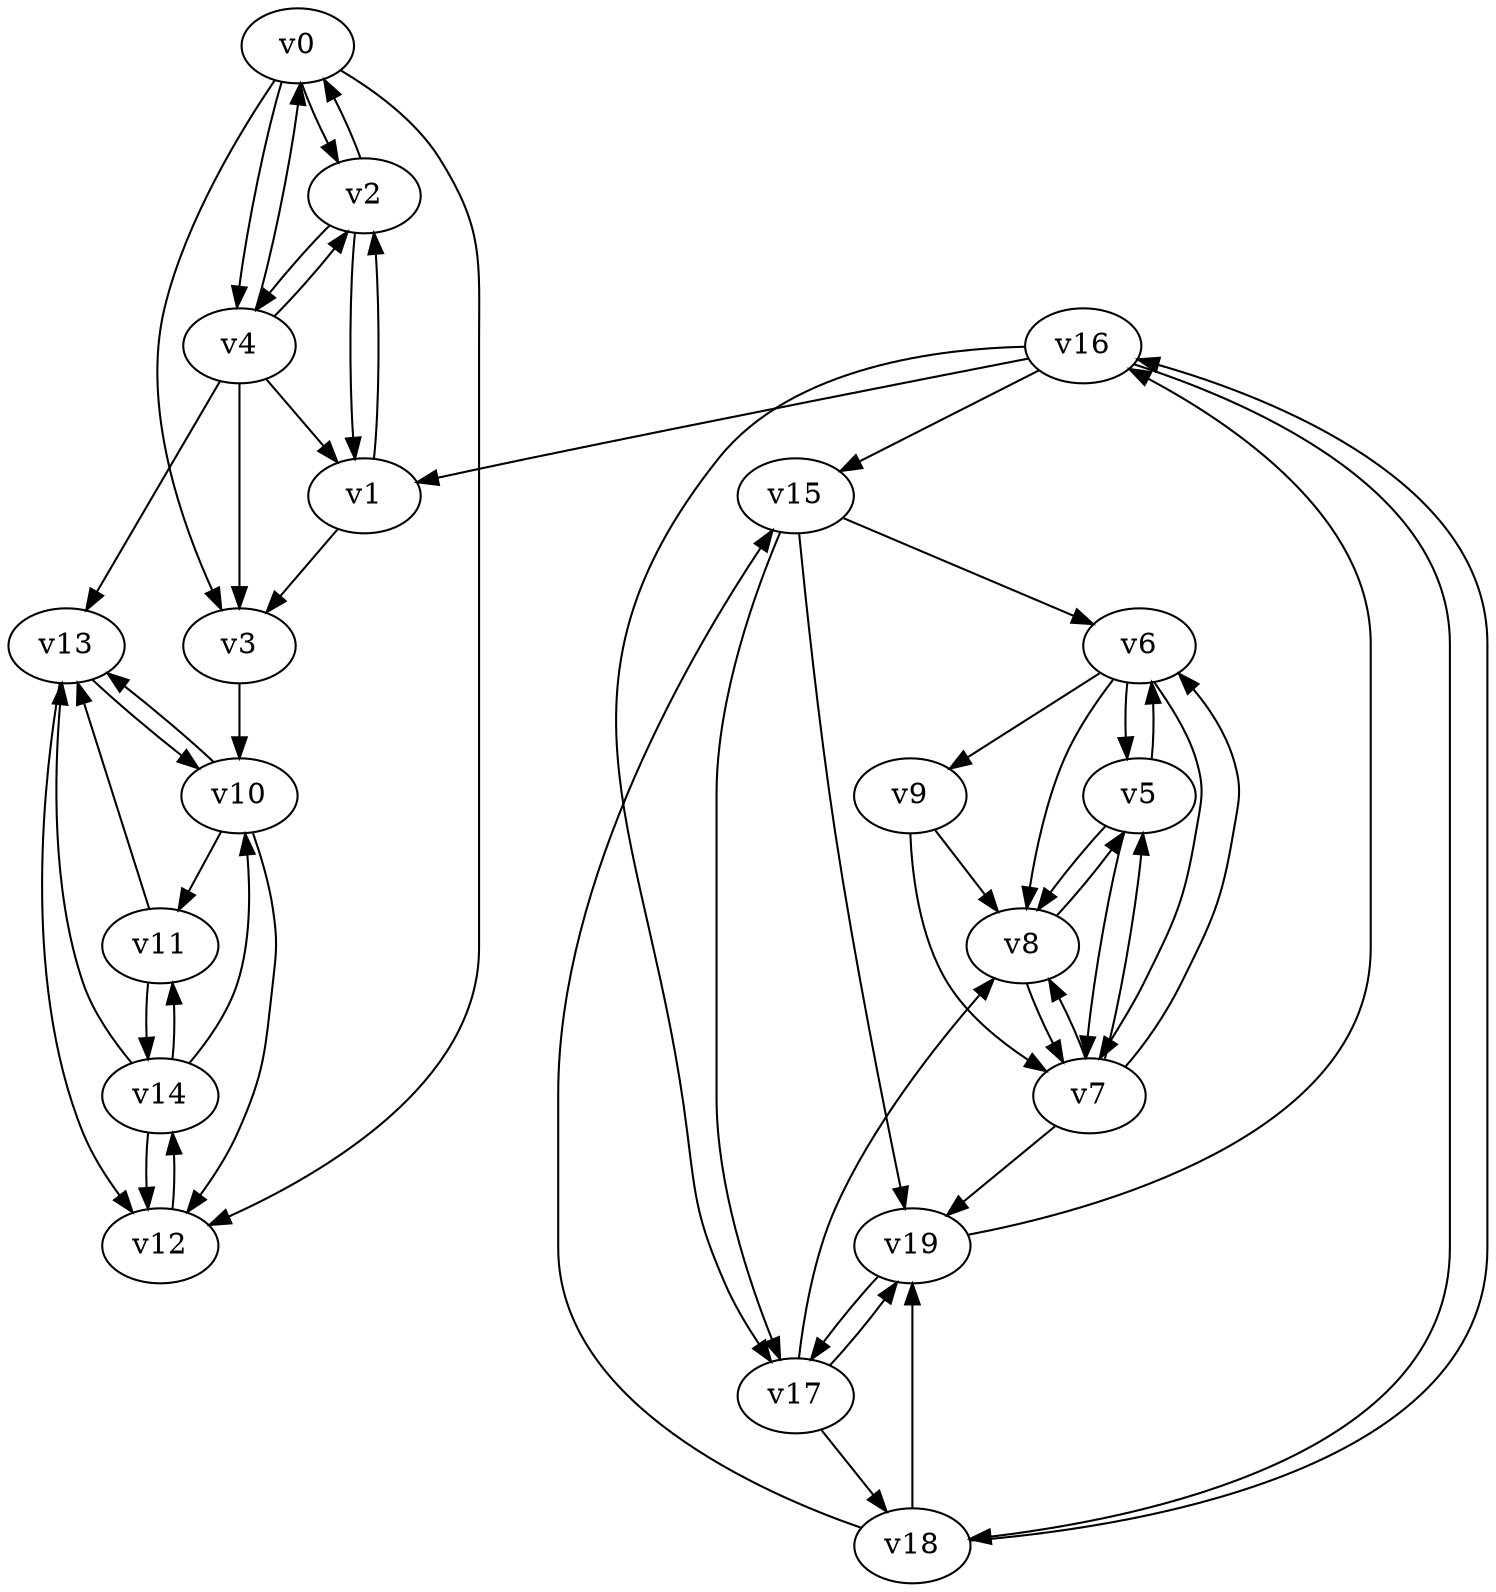 digraph buchi_test028 {
    v0 [name="v0", player=0, priority=0];
    v1 [name="v1", player=1, priority=0];
    v2 [name="v2", player=1, priority=1];
    v3 [name="v3", player=1, priority=0];
    v4 [name="v4", player=0, priority=0];
    v5 [name="v5", player=1, priority=1];
    v6 [name="v6", player=1, priority=1];
    v7 [name="v7", player=1, priority=0];
    v8 [name="v8", player=0, priority=0];
    v9 [name="v9", player=0, priority=1];
    v10 [name="v10", player=0, priority=0];
    v11 [name="v11", player=0, priority=1];
    v12 [name="v12", player=0, priority=0];
    v13 [name="v13", player=0, priority=0];
    v14 [name="v14", player=1, priority=0];
    v15 [name="v15", player=1, priority=1];
    v16 [name="v16", player=0, priority=0];
    v17 [name="v17", player=1, priority=1];
    v18 [name="v18", player=1, priority=0];
    v19 [name="v19", player=0, priority=1];
    v4 -> v0;
    v4 -> v3;
    v16 -> v17;
    v14 -> v10;
    v5 -> v7;
    v3 -> v10;
    v14 -> v13;
    v0 -> v2;
    v9 -> v8;
    v17 -> v18;
    v11 -> v14;
    v1 -> v3;
    v10 -> v12;
    v16 -> v1;
    v6 -> v5;
    v6 -> v8;
    v15 -> v17;
    v18 -> v16;
    v4 -> v2;
    v18 -> v19;
    v7 -> v19;
    v5 -> v6;
    v14 -> v12;
    v9 -> v7;
    v8 -> v5;
    v17 -> v8;
    v2 -> v4;
    v1 -> v2;
    v0 -> v4;
    v2 -> v1;
    v10 -> v11;
    v19 -> v17;
    v11 -> v13;
    v13 -> v10;
    v6 -> v7;
    v7 -> v6;
    v16 -> v15;
    v15 -> v19;
    v16 -> v18;
    v18 -> v15;
    v4 -> v1;
    v12 -> v14;
    v14 -> v11;
    v4 -> v13;
    v5 -> v8;
    v8 -> v7;
    v0 -> v3;
    v2 -> v0;
    v17 -> v19;
    v10 -> v13;
    v19 -> v16;
    v0 -> v12;
    v15 -> v6;
    v13 -> v12;
    v7 -> v5;
    v6 -> v9;
    v7 -> v8;
}

